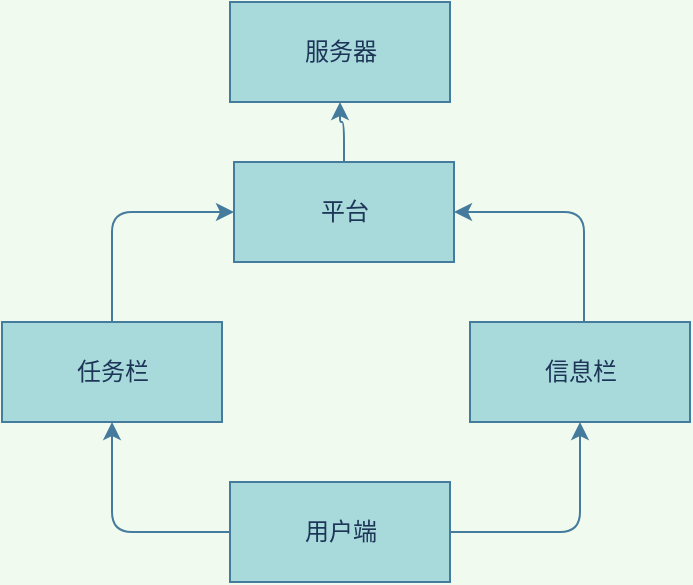<mxfile version="16.6.1" type="github">
  <diagram id="aeRG9rzD7lxfbZ-jMTFp" name="第 1 页">
    <mxGraphModel dx="661" dy="383" grid="1" gridSize="10" guides="1" tooltips="1" connect="1" arrows="1" fold="1" page="1" pageScale="1" pageWidth="827" pageHeight="1169" background="#F1FAEE" math="0" shadow="0">
      <root>
        <mxCell id="0" />
        <mxCell id="1" parent="0" />
        <mxCell id="naZADqsueXCr0R1nJYDh-28" style="edgeStyle=orthogonalEdgeStyle;curved=0;rounded=1;sketch=0;orthogonalLoop=1;jettySize=auto;html=1;entryX=0.5;entryY=1;entryDx=0;entryDy=0;fontColor=#1D3557;strokeColor=#457B9D;fillColor=#A8DADC;" edge="1" parent="1" source="naZADqsueXCr0R1nJYDh-1" target="naZADqsueXCr0R1nJYDh-24">
          <mxGeometry relative="1" as="geometry" />
        </mxCell>
        <mxCell id="naZADqsueXCr0R1nJYDh-29" style="edgeStyle=orthogonalEdgeStyle;curved=0;rounded=1;sketch=0;orthogonalLoop=1;jettySize=auto;html=1;fontColor=#1D3557;strokeColor=#457B9D;fillColor=#A8DADC;" edge="1" parent="1" source="naZADqsueXCr0R1nJYDh-1" target="naZADqsueXCr0R1nJYDh-25">
          <mxGeometry relative="1" as="geometry" />
        </mxCell>
        <mxCell id="naZADqsueXCr0R1nJYDh-1" value="用户端" style="html=1;fillColor=#A8DADC;strokeColor=#457B9D;fontColor=#1D3557;" vertex="1" parent="1">
          <mxGeometry x="528" y="300" width="110" height="50" as="geometry" />
        </mxCell>
        <mxCell id="naZADqsueXCr0R1nJYDh-30" style="edgeStyle=orthogonalEdgeStyle;curved=0;rounded=1;sketch=0;orthogonalLoop=1;jettySize=auto;html=1;entryX=0.5;entryY=1;entryDx=0;entryDy=0;fontColor=#1D3557;strokeColor=#457B9D;fillColor=#A8DADC;" edge="1" parent="1" source="naZADqsueXCr0R1nJYDh-22" target="naZADqsueXCr0R1nJYDh-23">
          <mxGeometry relative="1" as="geometry" />
        </mxCell>
        <mxCell id="naZADqsueXCr0R1nJYDh-22" value="平台" style="html=1;rounded=0;sketch=0;fontColor=#1D3557;strokeColor=#457B9D;fillColor=#A8DADC;" vertex="1" parent="1">
          <mxGeometry x="530" y="140" width="110" height="50" as="geometry" />
        </mxCell>
        <mxCell id="naZADqsueXCr0R1nJYDh-23" value="服务器" style="html=1;rounded=0;sketch=0;fontColor=#1D3557;strokeColor=#457B9D;fillColor=#A8DADC;" vertex="1" parent="1">
          <mxGeometry x="528" y="60" width="110" height="50" as="geometry" />
        </mxCell>
        <mxCell id="naZADqsueXCr0R1nJYDh-26" style="edgeStyle=orthogonalEdgeStyle;curved=0;rounded=1;sketch=0;orthogonalLoop=1;jettySize=auto;html=1;fontColor=#1D3557;strokeColor=#457B9D;fillColor=#A8DADC;entryX=0;entryY=0.5;entryDx=0;entryDy=0;" edge="1" parent="1" source="naZADqsueXCr0R1nJYDh-24" target="naZADqsueXCr0R1nJYDh-22">
          <mxGeometry relative="1" as="geometry">
            <mxPoint x="480" y="160" as="targetPoint" />
            <Array as="points">
              <mxPoint x="469" y="165" />
            </Array>
          </mxGeometry>
        </mxCell>
        <mxCell id="naZADqsueXCr0R1nJYDh-24" value="任务栏" style="html=1;rounded=0;sketch=0;fontColor=#1D3557;strokeColor=#457B9D;fillColor=#A8DADC;" vertex="1" parent="1">
          <mxGeometry x="414" y="220" width="110" height="50" as="geometry" />
        </mxCell>
        <mxCell id="naZADqsueXCr0R1nJYDh-27" style="edgeStyle=orthogonalEdgeStyle;curved=0;rounded=1;sketch=0;orthogonalLoop=1;jettySize=auto;html=1;fontColor=#1D3557;strokeColor=#457B9D;fillColor=#A8DADC;entryX=1;entryY=0.5;entryDx=0;entryDy=0;" edge="1" parent="1" source="naZADqsueXCr0R1nJYDh-25" target="naZADqsueXCr0R1nJYDh-22">
          <mxGeometry relative="1" as="geometry">
            <mxPoint x="705" y="160" as="targetPoint" />
            <Array as="points">
              <mxPoint x="705" y="165" />
            </Array>
          </mxGeometry>
        </mxCell>
        <mxCell id="naZADqsueXCr0R1nJYDh-25" value="信息栏" style="html=1;rounded=0;sketch=0;fontColor=#1D3557;strokeColor=#457B9D;fillColor=#A8DADC;" vertex="1" parent="1">
          <mxGeometry x="648" y="220" width="110" height="50" as="geometry" />
        </mxCell>
      </root>
    </mxGraphModel>
  </diagram>
</mxfile>
